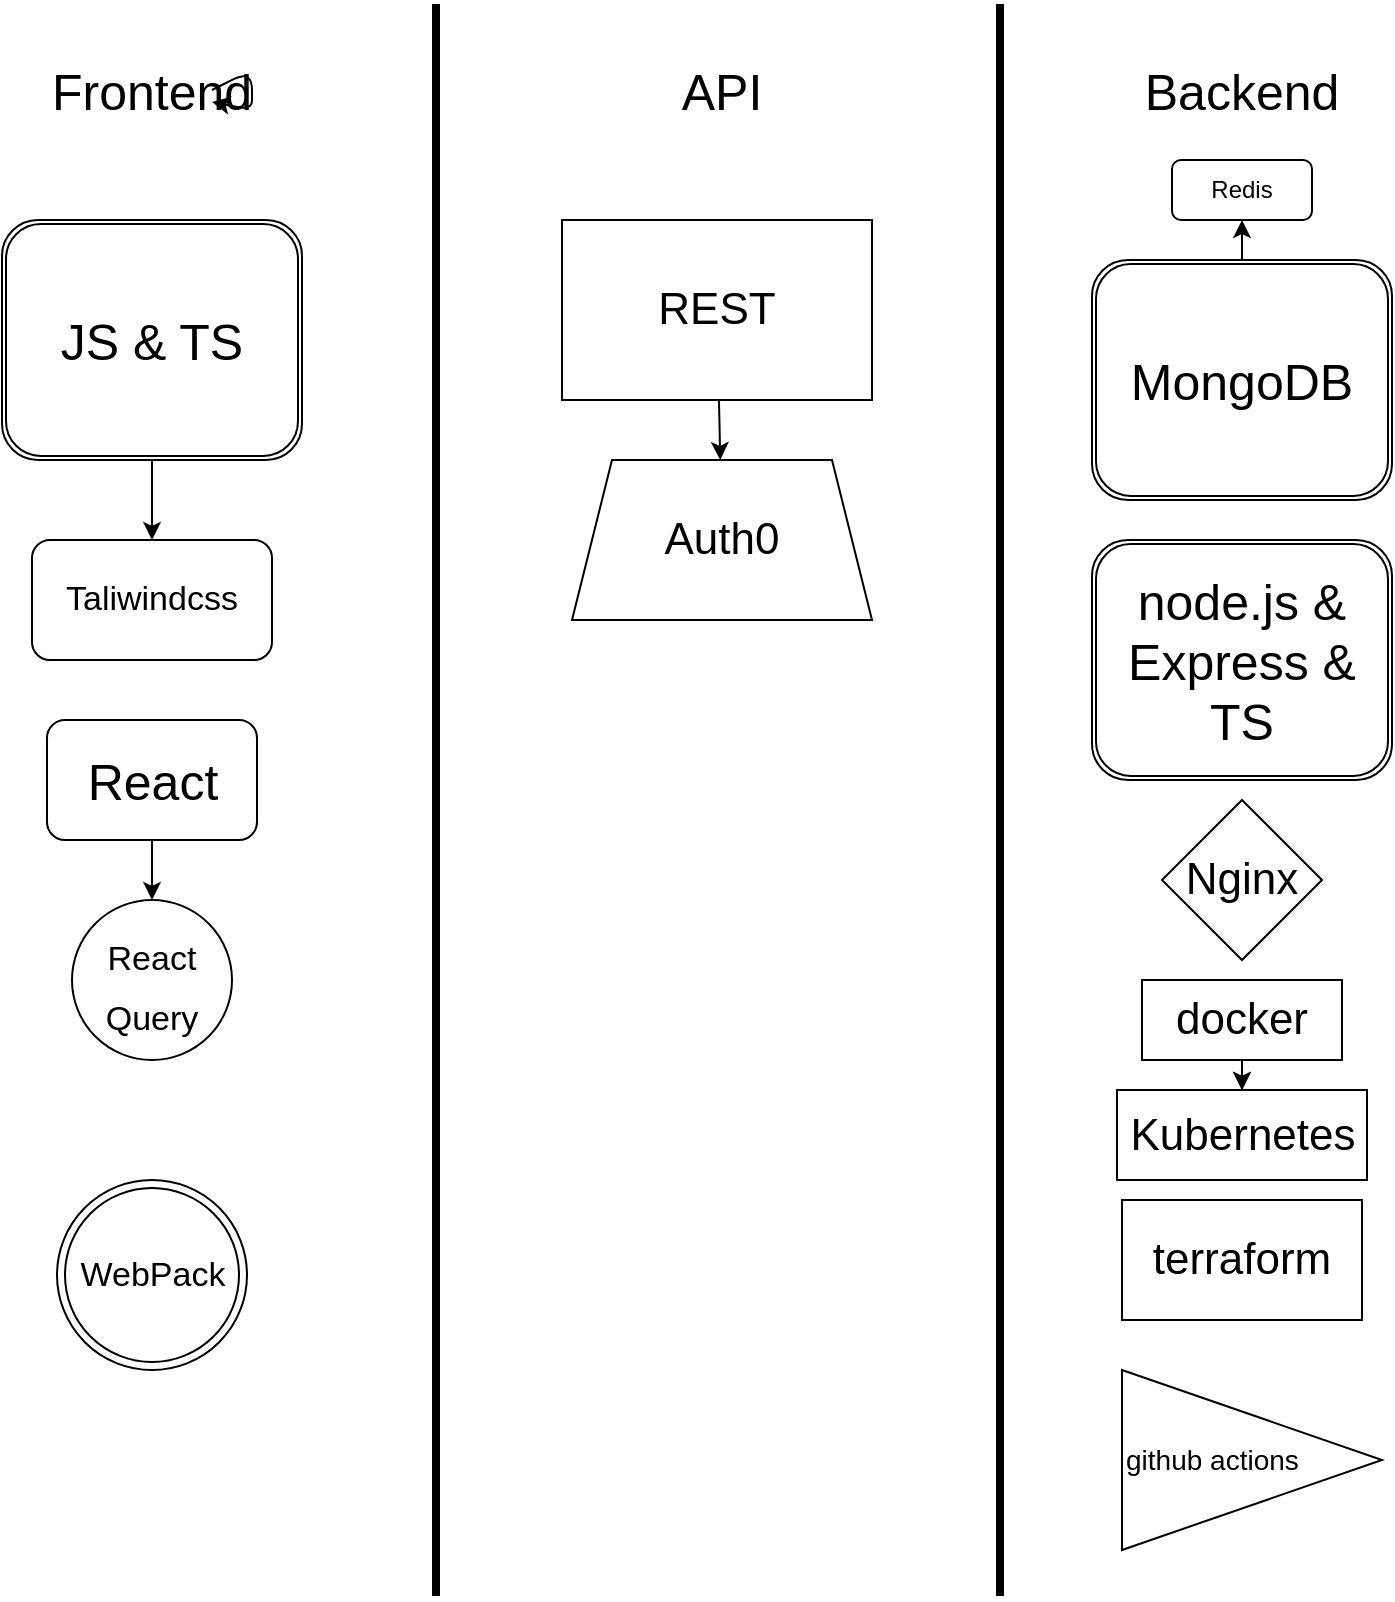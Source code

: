 <mxfile>
    <diagram id="9RdL9lpYLGoQygvbsbJ_" name="Page-1">
        <mxGraphModel dx="1111" dy="421" grid="1" gridSize="10" guides="1" tooltips="1" connect="1" arrows="1" fold="1" page="1" pageScale="1" pageWidth="800" pageHeight="800" math="0" shadow="0">
            <root>
                <mxCell id="0"/>
                <mxCell id="1" parent="0"/>
                <mxCell id="C_wRXDIU-4YFvV6KY-AZ-1" value="" style="line;strokeWidth=4;direction=south;html=1;perimeter=backbonePerimeter;points=[];outlineConnect=0;" parent="1" vertex="1">
                    <mxGeometry x="272" y="2" width="10" height="796" as="geometry"/>
                </mxCell>
                <mxCell id="C_wRXDIU-4YFvV6KY-AZ-2" value="" style="line;strokeWidth=4;direction=south;html=1;perimeter=backbonePerimeter;points=[];outlineConnect=0;" parent="1" vertex="1">
                    <mxGeometry x="554" y="2" width="10" height="796" as="geometry"/>
                </mxCell>
                <mxCell id="C_wRXDIU-4YFvV6KY-AZ-10" value="" style="edgeStyle=none;html=1;fontSize=17;" parent="1" source="C_wRXDIU-4YFvV6KY-AZ-3" target="C_wRXDIU-4YFvV6KY-AZ-9" edge="1">
                    <mxGeometry relative="1" as="geometry"/>
                </mxCell>
                <mxCell id="C_wRXDIU-4YFvV6KY-AZ-3" value="&lt;font style=&quot;font-size: 25px;&quot;&gt;JS &amp;amp; TS&lt;/font&gt;" style="shape=ext;double=1;rounded=1;whiteSpace=wrap;html=1;" parent="1" vertex="1">
                    <mxGeometry x="60" y="110" width="150" height="120" as="geometry"/>
                </mxCell>
                <mxCell id="C_wRXDIU-4YFvV6KY-AZ-4" value="Frontend" style="text;html=1;strokeColor=none;fillColor=none;align=center;verticalAlign=middle;whiteSpace=wrap;rounded=0;fontSize=25;" parent="1" vertex="1">
                    <mxGeometry x="105" y="30" width="60" height="30" as="geometry"/>
                </mxCell>
                <mxCell id="C_wRXDIU-4YFvV6KY-AZ-5" style="edgeStyle=none;html=1;exitX=1;exitY=0.5;exitDx=0;exitDy=0;fontSize=25;" parent="1" source="C_wRXDIU-4YFvV6KY-AZ-4" target="C_wRXDIU-4YFvV6KY-AZ-4" edge="1">
                    <mxGeometry relative="1" as="geometry"/>
                </mxCell>
                <mxCell id="C_wRXDIU-4YFvV6KY-AZ-8" value="" style="edgeStyle=none;html=1;fontSize=25;" parent="1" source="C_wRXDIU-4YFvV6KY-AZ-6" target="C_wRXDIU-4YFvV6KY-AZ-7" edge="1">
                    <mxGeometry relative="1" as="geometry"/>
                </mxCell>
                <mxCell id="C_wRXDIU-4YFvV6KY-AZ-6" value="React" style="rounded=1;whiteSpace=wrap;html=1;fontSize=25;" parent="1" vertex="1">
                    <mxGeometry x="82.5" y="360" width="105" height="60" as="geometry"/>
                </mxCell>
                <mxCell id="C_wRXDIU-4YFvV6KY-AZ-7" value="&lt;font style=&quot;font-size: 17px;&quot;&gt;React Query&lt;/font&gt;" style="ellipse;whiteSpace=wrap;html=1;fontSize=25;rounded=1;" parent="1" vertex="1">
                    <mxGeometry x="95" y="450" width="80" height="80" as="geometry"/>
                </mxCell>
                <mxCell id="C_wRXDIU-4YFvV6KY-AZ-9" value="&lt;font style=&quot;font-size: 17px;&quot;&gt;Taliwindcss&lt;/font&gt;" style="whiteSpace=wrap;html=1;rounded=1;" parent="1" vertex="1">
                    <mxGeometry x="75" y="270" width="120" height="60" as="geometry"/>
                </mxCell>
                <mxCell id="C_wRXDIU-4YFvV6KY-AZ-11" value="WebPack" style="ellipse;shape=doubleEllipse;whiteSpace=wrap;html=1;aspect=fixed;fontSize=17;" parent="1" vertex="1">
                    <mxGeometry x="87.5" y="590" width="95" height="95" as="geometry"/>
                </mxCell>
                <mxCell id="C_wRXDIU-4YFvV6KY-AZ-13" value="Backend" style="text;html=1;strokeColor=none;fillColor=none;align=center;verticalAlign=middle;whiteSpace=wrap;rounded=0;fontSize=25;" parent="1" vertex="1">
                    <mxGeometry x="650" y="30" width="60" height="30" as="geometry"/>
                </mxCell>
                <mxCell id="C_wRXDIU-4YFvV6KY-AZ-16" value="" style="edgeStyle=none;html=1;fontSize=22;" parent="1" source="C_wRXDIU-4YFvV6KY-AZ-14" target="C_wRXDIU-4YFvV6KY-AZ-15" edge="1">
                    <mxGeometry relative="1" as="geometry"/>
                </mxCell>
                <mxCell id="C_wRXDIU-4YFvV6KY-AZ-14" value="&lt;span style=&quot;font-size: 25px;&quot;&gt;MongoDB&lt;/span&gt;" style="shape=ext;double=1;rounded=1;whiteSpace=wrap;html=1;" parent="1" vertex="1">
                    <mxGeometry x="605" y="130" width="150" height="120" as="geometry"/>
                </mxCell>
                <mxCell id="C_wRXDIU-4YFvV6KY-AZ-15" value="Redis" style="whiteSpace=wrap;html=1;rounded=1;" parent="1" vertex="1">
                    <mxGeometry x="645" y="80" width="70" height="30" as="geometry"/>
                </mxCell>
                <mxCell id="C_wRXDIU-4YFvV6KY-AZ-17" value="&lt;span style=&quot;font-size: 25px;&quot;&gt;node.js &amp;amp;&lt;br&gt;Express &amp;amp; TS&lt;br&gt;&lt;/span&gt;" style="shape=ext;double=1;rounded=1;whiteSpace=wrap;html=1;" parent="1" vertex="1">
                    <mxGeometry x="605" y="270" width="150" height="120" as="geometry"/>
                </mxCell>
                <mxCell id="C_wRXDIU-4YFvV6KY-AZ-18" value="Nginx" style="rhombus;whiteSpace=wrap;html=1;fontSize=22;" parent="1" vertex="1">
                    <mxGeometry x="640" y="400" width="80" height="80" as="geometry"/>
                </mxCell>
                <mxCell id="C_wRXDIU-4YFvV6KY-AZ-21" value="" style="edgeStyle=none;html=1;fontSize=22;" parent="1" source="C_wRXDIU-4YFvV6KY-AZ-19" target="C_wRXDIU-4YFvV6KY-AZ-20" edge="1">
                    <mxGeometry relative="1" as="geometry"/>
                </mxCell>
                <mxCell id="C_wRXDIU-4YFvV6KY-AZ-22" value="" style="edgeStyle=none;html=1;fontSize=22;" parent="1" source="C_wRXDIU-4YFvV6KY-AZ-19" target="C_wRXDIU-4YFvV6KY-AZ-20" edge="1">
                    <mxGeometry relative="1" as="geometry"/>
                </mxCell>
                <mxCell id="C_wRXDIU-4YFvV6KY-AZ-19" value="docker" style="rounded=0;whiteSpace=wrap;html=1;fontSize=22;" parent="1" vertex="1">
                    <mxGeometry x="630" y="490" width="100" height="40" as="geometry"/>
                </mxCell>
                <mxCell id="C_wRXDIU-4YFvV6KY-AZ-20" value="Kubernetes" style="whiteSpace=wrap;html=1;fontSize=22;rounded=0;" parent="1" vertex="1">
                    <mxGeometry x="617.5" y="545" width="125" height="45" as="geometry"/>
                </mxCell>
                <mxCell id="C_wRXDIU-4YFvV6KY-AZ-23" value="terraform" style="rounded=0;whiteSpace=wrap;html=1;fontSize=22;" parent="1" vertex="1">
                    <mxGeometry x="620" y="600" width="120" height="60" as="geometry"/>
                </mxCell>
                <mxCell id="C_wRXDIU-4YFvV6KY-AZ-24" value="&lt;font style=&quot;font-size: 14px;&quot;&gt;github actions&lt;/font&gt;" style="triangle;whiteSpace=wrap;html=1;fontSize=12;align=left;" parent="1" vertex="1">
                    <mxGeometry x="620" y="685" width="130" height="90" as="geometry"/>
                </mxCell>
                <mxCell id="C_wRXDIU-4YFvV6KY-AZ-25" value="API" style="text;html=1;strokeColor=none;fillColor=none;align=center;verticalAlign=middle;whiteSpace=wrap;rounded=0;fontSize=25;" parent="1" vertex="1">
                    <mxGeometry x="390" y="30" width="60" height="30" as="geometry"/>
                </mxCell>
                <mxCell id="C_wRXDIU-4YFvV6KY-AZ-29" value="&lt;font style=&quot;font-size: 22px;&quot;&gt;Auth0&lt;/font&gt;" style="shape=trapezoid;perimeter=trapezoidPerimeter;whiteSpace=wrap;html=1;fixedSize=1;fontSize=14;" parent="1" vertex="1">
                    <mxGeometry x="345" y="230" width="150" height="80" as="geometry"/>
                </mxCell>
                <mxCell id="C_wRXDIU-4YFvV6KY-AZ-32" value="" style="edgeStyle=none;html=1;fontSize=22;" parent="1" source="C_wRXDIU-4YFvV6KY-AZ-30" target="C_wRXDIU-4YFvV6KY-AZ-29" edge="1">
                    <mxGeometry relative="1" as="geometry"/>
                </mxCell>
                <mxCell id="C_wRXDIU-4YFvV6KY-AZ-30" value="REST" style="rounded=0;whiteSpace=wrap;html=1;fontSize=22;" parent="1" vertex="1">
                    <mxGeometry x="340" y="110" width="155" height="90" as="geometry"/>
                </mxCell>
            </root>
        </mxGraphModel>
    </diagram>
</mxfile>